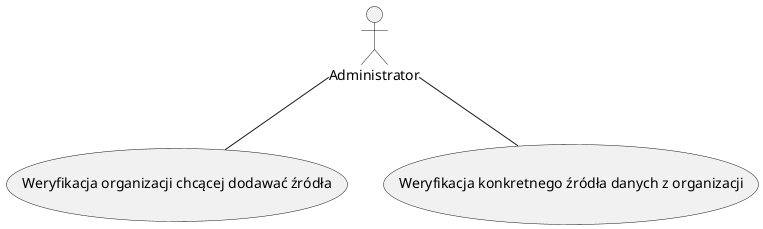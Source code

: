 @startuml Weryfikacja i kontrola dostępu do źródeł

actor "Administrator" as Admin

usecase "Weryfikacja organizacji chcącej dodawać źródła" as UC1
usecase "Weryfikacja konkretnego źródła danych z organizacji" as UC2

Admin -- UC1
Admin -- UC2

@enduml
